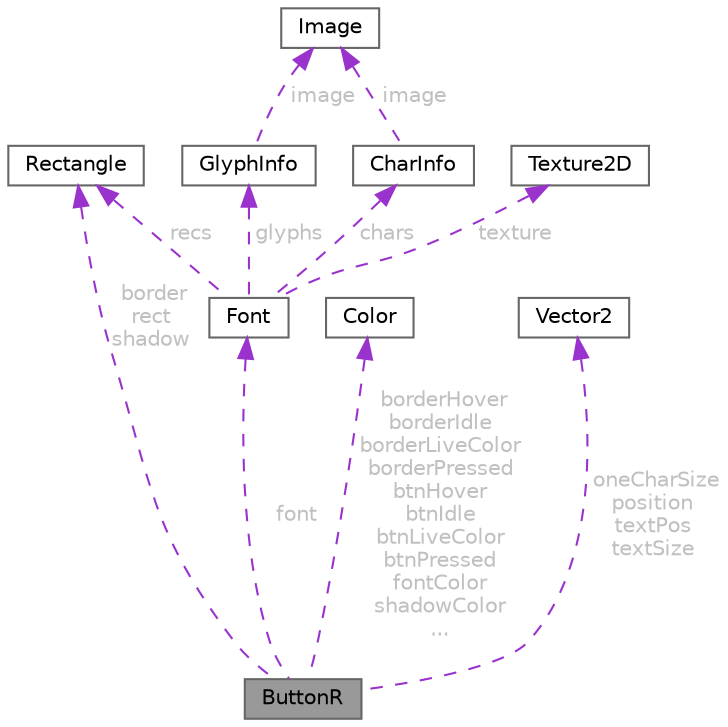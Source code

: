 digraph "ButtonR"
{
 // LATEX_PDF_SIZE
  bgcolor="transparent";
  edge [fontname=Helvetica,fontsize=10,labelfontname=Helvetica,labelfontsize=10];
  node [fontname=Helvetica,fontsize=10,shape=box,height=0.2,width=0.4];
  Node1 [id="Node000001",label="ButtonR",height=0.2,width=0.4,color="gray40", fillcolor="grey60", style="filled", fontcolor="black",tooltip=" "];
  Node2 -> Node1 [id="edge1_Node000001_Node000002",dir="back",color="darkorchid3",style="dashed",tooltip=" ",label=" font",fontcolor="grey" ];
  Node2 [id="Node000002",label="Font",height=0.2,width=0.4,color="gray40", fillcolor="white", style="filled",URL="$struct_font.html",tooltip=" "];
  Node3 -> Node2 [id="edge2_Node000002_Node000003",dir="back",color="darkorchid3",style="dashed",tooltip=" ",label=" texture",fontcolor="grey" ];
  Node3 [id="Node000003",label="Texture2D",height=0.2,width=0.4,color="gray40", fillcolor="white", style="filled",URL="$struct_texture2_d.html",tooltip=" "];
  Node4 -> Node2 [id="edge3_Node000002_Node000004",dir="back",color="darkorchid3",style="dashed",tooltip=" ",label=" recs",fontcolor="grey" ];
  Node4 [id="Node000004",label="Rectangle",height=0.2,width=0.4,color="gray40", fillcolor="white", style="filled",URL="$struct_rectangle.html",tooltip=" "];
  Node5 -> Node2 [id="edge4_Node000002_Node000005",dir="back",color="darkorchid3",style="dashed",tooltip=" ",label=" glyphs",fontcolor="grey" ];
  Node5 [id="Node000005",label="GlyphInfo",height=0.2,width=0.4,color="gray40", fillcolor="white", style="filled",URL="$struct_glyph_info.html",tooltip=" "];
  Node6 -> Node5 [id="edge5_Node000005_Node000006",dir="back",color="darkorchid3",style="dashed",tooltip=" ",label=" image",fontcolor="grey" ];
  Node6 [id="Node000006",label="Image",height=0.2,width=0.4,color="gray40", fillcolor="white", style="filled",URL="$struct_image.html",tooltip=" "];
  Node7 -> Node2 [id="edge6_Node000002_Node000007",dir="back",color="darkorchid3",style="dashed",tooltip=" ",label=" chars",fontcolor="grey" ];
  Node7 [id="Node000007",label="CharInfo",height=0.2,width=0.4,color="gray40", fillcolor="white", style="filled",URL="$struct_char_info.html",tooltip=" "];
  Node6 -> Node7 [id="edge7_Node000007_Node000006",dir="back",color="darkorchid3",style="dashed",tooltip=" ",label=" image",fontcolor="grey" ];
  Node8 -> Node1 [id="edge8_Node000001_Node000008",dir="back",color="darkorchid3",style="dashed",tooltip=" ",label=" borderHover\nborderIdle\nborderLiveColor\nborderPressed\nbtnHover\nbtnIdle\nbtnLiveColor\nbtnPressed\nfontColor\nshadowColor\n...",fontcolor="grey" ];
  Node8 [id="Node000008",label="Color",height=0.2,width=0.4,color="gray40", fillcolor="white", style="filled",URL="$struct_color.html",tooltip=" "];
  Node9 -> Node1 [id="edge9_Node000001_Node000009",dir="back",color="darkorchid3",style="dashed",tooltip=" ",label=" oneCharSize\nposition\ntextPos\ntextSize",fontcolor="grey" ];
  Node9 [id="Node000009",label="Vector2",height=0.2,width=0.4,color="gray40", fillcolor="white", style="filled",URL="$struct_vector2.html",tooltip=" "];
  Node4 -> Node1 [id="edge10_Node000001_Node000004",dir="back",color="darkorchid3",style="dashed",tooltip=" ",label=" border\nrect\nshadow",fontcolor="grey" ];
}
